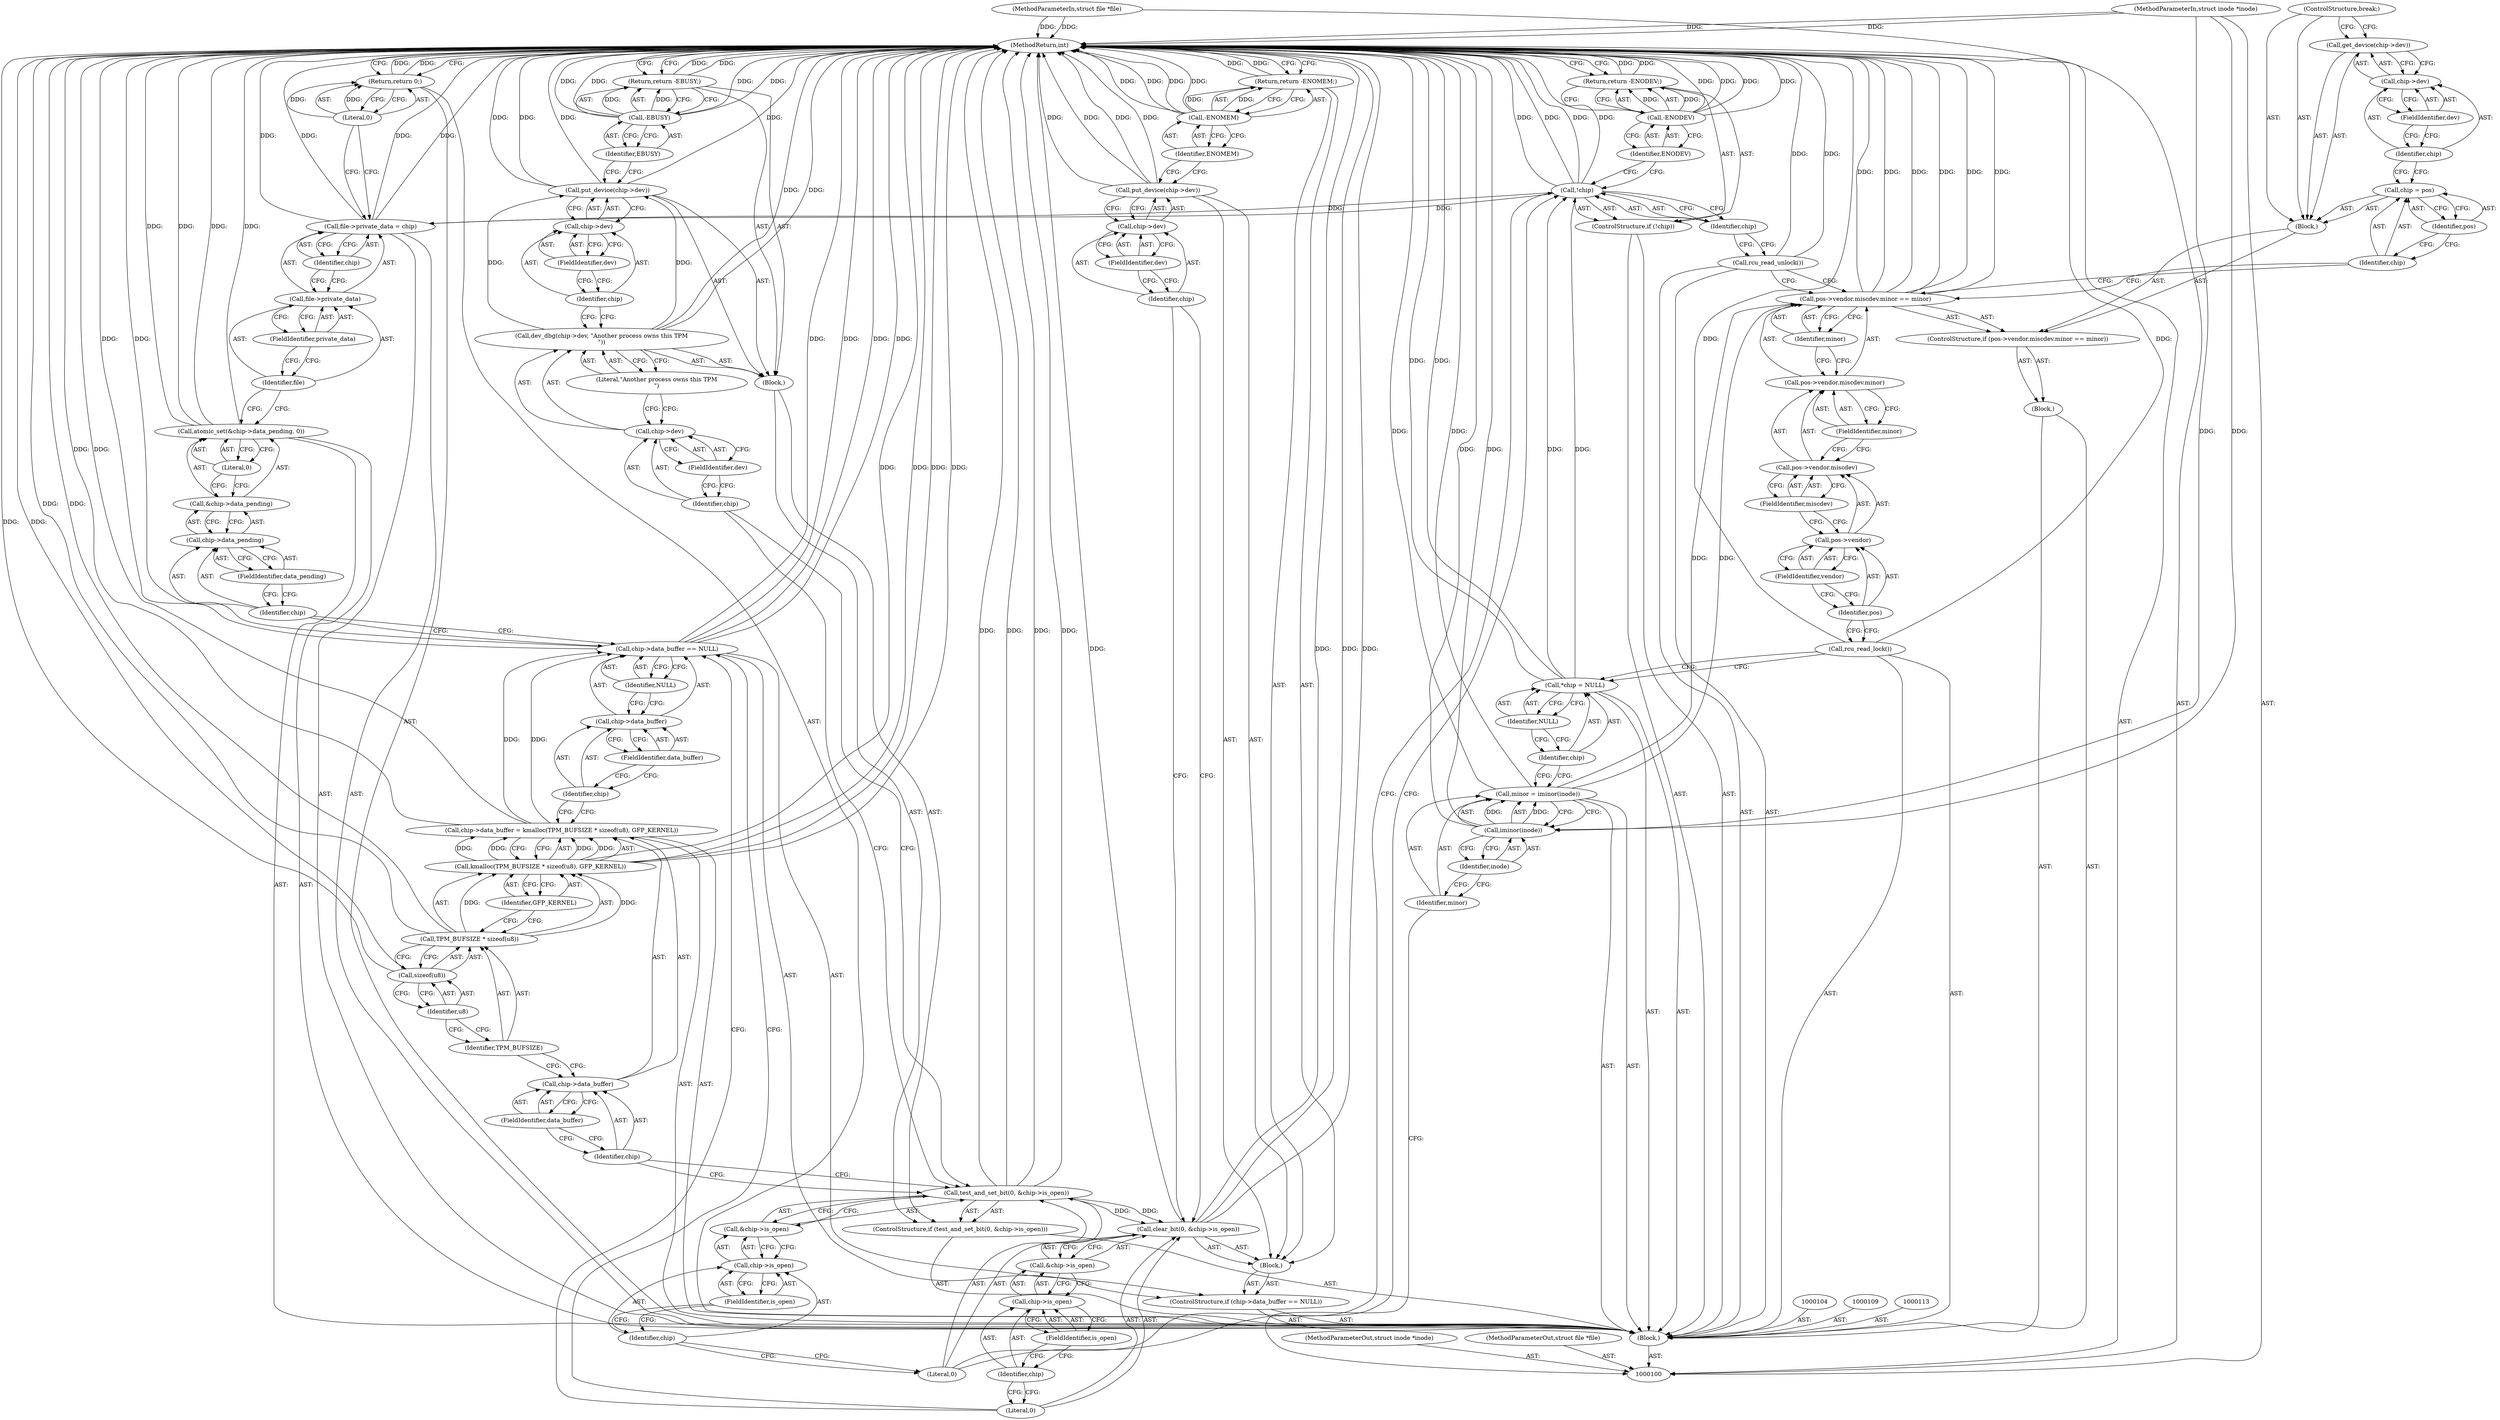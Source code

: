 digraph "1_linux_1309d7afbed112f0e8e90be9af975550caa0076b" {
"1000205" [label="(MethodReturn,int)"];
"1000101" [label="(MethodParameterIn,struct inode *inode)"];
"1000298" [label="(MethodParameterOut,struct inode *inode)"];
"1000102" [label="(MethodParameterIn,struct file *file)"];
"1000299" [label="(MethodParameterOut,struct file *file)"];
"1000131" [label="(Call,chip->dev)"];
"1000132" [label="(Identifier,chip)"];
"1000133" [label="(FieldIdentifier,dev)"];
"1000130" [label="(Call,get_device(chip->dev))"];
"1000134" [label="(ControlStructure,break;)"];
"1000135" [label="(Call,rcu_read_unlock())"];
"1000136" [label="(ControlStructure,if (!chip))"];
"1000137" [label="(Call,!chip)"];
"1000138" [label="(Identifier,chip)"];
"1000141" [label="(Identifier,ENODEV)"];
"1000139" [label="(Return,return -ENODEV;)"];
"1000140" [label="(Call,-ENODEV)"];
"1000142" [label="(ControlStructure,if (test_and_set_bit(0, &chip->is_open)))"];
"1000144" [label="(Literal,0)"];
"1000145" [label="(Call,&chip->is_open)"];
"1000146" [label="(Call,chip->is_open)"];
"1000147" [label="(Identifier,chip)"];
"1000148" [label="(FieldIdentifier,is_open)"];
"1000149" [label="(Block,)"];
"1000143" [label="(Call,test_and_set_bit(0, &chip->is_open))"];
"1000103" [label="(Block,)"];
"1000151" [label="(Call,chip->dev)"];
"1000152" [label="(Identifier,chip)"];
"1000153" [label="(FieldIdentifier,dev)"];
"1000150" [label="(Call,dev_dbg(chip->dev, \"Another process owns this TPM\n\"))"];
"1000154" [label="(Literal,\"Another process owns this TPM\n\")"];
"1000156" [label="(Call,chip->dev)"];
"1000157" [label="(Identifier,chip)"];
"1000158" [label="(FieldIdentifier,dev)"];
"1000155" [label="(Call,put_device(chip->dev))"];
"1000160" [label="(Call,-EBUSY)"];
"1000161" [label="(Identifier,EBUSY)"];
"1000159" [label="(Return,return -EBUSY;)"];
"1000162" [label="(Call,chip->data_buffer = kmalloc(TPM_BUFSIZE * sizeof(u8), GFP_KERNEL))"];
"1000163" [label="(Call,chip->data_buffer)"];
"1000164" [label="(Identifier,chip)"];
"1000166" [label="(Call,kmalloc(TPM_BUFSIZE * sizeof(u8), GFP_KERNEL))"];
"1000167" [label="(Call,TPM_BUFSIZE * sizeof(u8))"];
"1000168" [label="(Identifier,TPM_BUFSIZE)"];
"1000169" [label="(Call,sizeof(u8))"];
"1000170" [label="(Identifier,u8)"];
"1000171" [label="(Identifier,GFP_KERNEL)"];
"1000165" [label="(FieldIdentifier,data_buffer)"];
"1000176" [label="(FieldIdentifier,data_buffer)"];
"1000172" [label="(ControlStructure,if (chip->data_buffer == NULL))"];
"1000177" [label="(Identifier,NULL)"];
"1000178" [label="(Block,)"];
"1000173" [label="(Call,chip->data_buffer == NULL)"];
"1000174" [label="(Call,chip->data_buffer)"];
"1000175" [label="(Identifier,chip)"];
"1000180" [label="(Literal,0)"];
"1000181" [label="(Call,&chip->is_open)"];
"1000182" [label="(Call,chip->is_open)"];
"1000183" [label="(Identifier,chip)"];
"1000184" [label="(FieldIdentifier,is_open)"];
"1000179" [label="(Call,clear_bit(0, &chip->is_open))"];
"1000186" [label="(Call,chip->dev)"];
"1000187" [label="(Identifier,chip)"];
"1000188" [label="(FieldIdentifier,dev)"];
"1000185" [label="(Call,put_device(chip->dev))"];
"1000191" [label="(Identifier,ENOMEM)"];
"1000189" [label="(Return,return -ENOMEM;)"];
"1000190" [label="(Call,-ENOMEM)"];
"1000107" [label="(Call,iminor(inode))"];
"1000108" [label="(Identifier,inode)"];
"1000105" [label="(Call,minor = iminor(inode))"];
"1000106" [label="(Identifier,minor)"];
"1000192" [label="(Call,atomic_set(&chip->data_pending, 0))"];
"1000193" [label="(Call,&chip->data_pending)"];
"1000194" [label="(Call,chip->data_pending)"];
"1000195" [label="(Identifier,chip)"];
"1000196" [label="(FieldIdentifier,data_pending)"];
"1000197" [label="(Literal,0)"];
"1000198" [label="(Call,file->private_data = chip)"];
"1000199" [label="(Call,file->private_data)"];
"1000200" [label="(Identifier,file)"];
"1000202" [label="(Identifier,chip)"];
"1000201" [label="(FieldIdentifier,private_data)"];
"1000203" [label="(Return,return 0;)"];
"1000204" [label="(Literal,0)"];
"1000110" [label="(Call,*chip = NULL)"];
"1000111" [label="(Identifier,chip)"];
"1000112" [label="(Identifier,NULL)"];
"1000114" [label="(Call,rcu_read_lock())"];
"1000115" [label="(Block,)"];
"1000122" [label="(FieldIdentifier,vendor)"];
"1000123" [label="(FieldIdentifier,miscdev)"];
"1000116" [label="(ControlStructure,if (pos->vendor.miscdev.minor == minor))"];
"1000124" [label="(FieldIdentifier,minor)"];
"1000125" [label="(Identifier,minor)"];
"1000126" [label="(Block,)"];
"1000117" [label="(Call,pos->vendor.miscdev.minor == minor)"];
"1000118" [label="(Call,pos->vendor.miscdev.minor)"];
"1000119" [label="(Call,pos->vendor.miscdev)"];
"1000120" [label="(Call,pos->vendor)"];
"1000121" [label="(Identifier,pos)"];
"1000129" [label="(Identifier,pos)"];
"1000127" [label="(Call,chip = pos)"];
"1000128" [label="(Identifier,chip)"];
"1000205" -> "1000100"  [label="AST: "];
"1000205" -> "1000139"  [label="CFG: "];
"1000205" -> "1000159"  [label="CFG: "];
"1000205" -> "1000189"  [label="CFG: "];
"1000205" -> "1000203"  [label="CFG: "];
"1000117" -> "1000205"  [label="DDG: "];
"1000117" -> "1000205"  [label="DDG: "];
"1000117" -> "1000205"  [label="DDG: "];
"1000107" -> "1000205"  [label="DDG: "];
"1000185" -> "1000205"  [label="DDG: "];
"1000185" -> "1000205"  [label="DDG: "];
"1000105" -> "1000205"  [label="DDG: "];
"1000179" -> "1000205"  [label="DDG: "];
"1000179" -> "1000205"  [label="DDG: "];
"1000140" -> "1000205"  [label="DDG: "];
"1000140" -> "1000205"  [label="DDG: "];
"1000190" -> "1000205"  [label="DDG: "];
"1000190" -> "1000205"  [label="DDG: "];
"1000198" -> "1000205"  [label="DDG: "];
"1000198" -> "1000205"  [label="DDG: "];
"1000167" -> "1000205"  [label="DDG: "];
"1000114" -> "1000205"  [label="DDG: "];
"1000160" -> "1000205"  [label="DDG: "];
"1000160" -> "1000205"  [label="DDG: "];
"1000162" -> "1000205"  [label="DDG: "];
"1000155" -> "1000205"  [label="DDG: "];
"1000155" -> "1000205"  [label="DDG: "];
"1000166" -> "1000205"  [label="DDG: "];
"1000166" -> "1000205"  [label="DDG: "];
"1000102" -> "1000205"  [label="DDG: "];
"1000110" -> "1000205"  [label="DDG: "];
"1000135" -> "1000205"  [label="DDG: "];
"1000192" -> "1000205"  [label="DDG: "];
"1000192" -> "1000205"  [label="DDG: "];
"1000101" -> "1000205"  [label="DDG: "];
"1000173" -> "1000205"  [label="DDG: "];
"1000173" -> "1000205"  [label="DDG: "];
"1000173" -> "1000205"  [label="DDG: "];
"1000143" -> "1000205"  [label="DDG: "];
"1000143" -> "1000205"  [label="DDG: "];
"1000169" -> "1000205"  [label="DDG: "];
"1000150" -> "1000205"  [label="DDG: "];
"1000137" -> "1000205"  [label="DDG: "];
"1000137" -> "1000205"  [label="DDG: "];
"1000139" -> "1000205"  [label="DDG: "];
"1000203" -> "1000205"  [label="DDG: "];
"1000159" -> "1000205"  [label="DDG: "];
"1000189" -> "1000205"  [label="DDG: "];
"1000101" -> "1000100"  [label="AST: "];
"1000101" -> "1000205"  [label="DDG: "];
"1000101" -> "1000107"  [label="DDG: "];
"1000298" -> "1000100"  [label="AST: "];
"1000102" -> "1000100"  [label="AST: "];
"1000102" -> "1000205"  [label="DDG: "];
"1000299" -> "1000100"  [label="AST: "];
"1000131" -> "1000130"  [label="AST: "];
"1000131" -> "1000133"  [label="CFG: "];
"1000132" -> "1000131"  [label="AST: "];
"1000133" -> "1000131"  [label="AST: "];
"1000130" -> "1000131"  [label="CFG: "];
"1000132" -> "1000131"  [label="AST: "];
"1000132" -> "1000127"  [label="CFG: "];
"1000133" -> "1000132"  [label="CFG: "];
"1000133" -> "1000131"  [label="AST: "];
"1000133" -> "1000132"  [label="CFG: "];
"1000131" -> "1000133"  [label="CFG: "];
"1000130" -> "1000126"  [label="AST: "];
"1000130" -> "1000131"  [label="CFG: "];
"1000131" -> "1000130"  [label="AST: "];
"1000134" -> "1000130"  [label="CFG: "];
"1000134" -> "1000126"  [label="AST: "];
"1000134" -> "1000130"  [label="CFG: "];
"1000135" -> "1000103"  [label="AST: "];
"1000135" -> "1000117"  [label="CFG: "];
"1000138" -> "1000135"  [label="CFG: "];
"1000135" -> "1000205"  [label="DDG: "];
"1000136" -> "1000103"  [label="AST: "];
"1000137" -> "1000136"  [label="AST: "];
"1000139" -> "1000136"  [label="AST: "];
"1000137" -> "1000136"  [label="AST: "];
"1000137" -> "1000138"  [label="CFG: "];
"1000138" -> "1000137"  [label="AST: "];
"1000141" -> "1000137"  [label="CFG: "];
"1000144" -> "1000137"  [label="CFG: "];
"1000137" -> "1000205"  [label="DDG: "];
"1000137" -> "1000205"  [label="DDG: "];
"1000110" -> "1000137"  [label="DDG: "];
"1000137" -> "1000198"  [label="DDG: "];
"1000138" -> "1000137"  [label="AST: "];
"1000138" -> "1000135"  [label="CFG: "];
"1000137" -> "1000138"  [label="CFG: "];
"1000141" -> "1000140"  [label="AST: "];
"1000141" -> "1000137"  [label="CFG: "];
"1000140" -> "1000141"  [label="CFG: "];
"1000139" -> "1000136"  [label="AST: "];
"1000139" -> "1000140"  [label="CFG: "];
"1000140" -> "1000139"  [label="AST: "];
"1000205" -> "1000139"  [label="CFG: "];
"1000139" -> "1000205"  [label="DDG: "];
"1000140" -> "1000139"  [label="DDG: "];
"1000140" -> "1000139"  [label="AST: "];
"1000140" -> "1000141"  [label="CFG: "];
"1000141" -> "1000140"  [label="AST: "];
"1000139" -> "1000140"  [label="CFG: "];
"1000140" -> "1000205"  [label="DDG: "];
"1000140" -> "1000205"  [label="DDG: "];
"1000140" -> "1000139"  [label="DDG: "];
"1000142" -> "1000103"  [label="AST: "];
"1000143" -> "1000142"  [label="AST: "];
"1000149" -> "1000142"  [label="AST: "];
"1000144" -> "1000143"  [label="AST: "];
"1000144" -> "1000137"  [label="CFG: "];
"1000147" -> "1000144"  [label="CFG: "];
"1000145" -> "1000143"  [label="AST: "];
"1000145" -> "1000146"  [label="CFG: "];
"1000146" -> "1000145"  [label="AST: "];
"1000143" -> "1000145"  [label="CFG: "];
"1000146" -> "1000145"  [label="AST: "];
"1000146" -> "1000148"  [label="CFG: "];
"1000147" -> "1000146"  [label="AST: "];
"1000148" -> "1000146"  [label="AST: "];
"1000145" -> "1000146"  [label="CFG: "];
"1000147" -> "1000146"  [label="AST: "];
"1000147" -> "1000144"  [label="CFG: "];
"1000148" -> "1000147"  [label="CFG: "];
"1000148" -> "1000146"  [label="AST: "];
"1000148" -> "1000147"  [label="CFG: "];
"1000146" -> "1000148"  [label="CFG: "];
"1000149" -> "1000142"  [label="AST: "];
"1000150" -> "1000149"  [label="AST: "];
"1000155" -> "1000149"  [label="AST: "];
"1000159" -> "1000149"  [label="AST: "];
"1000143" -> "1000142"  [label="AST: "];
"1000143" -> "1000145"  [label="CFG: "];
"1000144" -> "1000143"  [label="AST: "];
"1000145" -> "1000143"  [label="AST: "];
"1000152" -> "1000143"  [label="CFG: "];
"1000164" -> "1000143"  [label="CFG: "];
"1000143" -> "1000205"  [label="DDG: "];
"1000143" -> "1000205"  [label="DDG: "];
"1000143" -> "1000179"  [label="DDG: "];
"1000103" -> "1000100"  [label="AST: "];
"1000104" -> "1000103"  [label="AST: "];
"1000105" -> "1000103"  [label="AST: "];
"1000109" -> "1000103"  [label="AST: "];
"1000110" -> "1000103"  [label="AST: "];
"1000113" -> "1000103"  [label="AST: "];
"1000114" -> "1000103"  [label="AST: "];
"1000115" -> "1000103"  [label="AST: "];
"1000135" -> "1000103"  [label="AST: "];
"1000136" -> "1000103"  [label="AST: "];
"1000142" -> "1000103"  [label="AST: "];
"1000162" -> "1000103"  [label="AST: "];
"1000172" -> "1000103"  [label="AST: "];
"1000192" -> "1000103"  [label="AST: "];
"1000198" -> "1000103"  [label="AST: "];
"1000203" -> "1000103"  [label="AST: "];
"1000151" -> "1000150"  [label="AST: "];
"1000151" -> "1000153"  [label="CFG: "];
"1000152" -> "1000151"  [label="AST: "];
"1000153" -> "1000151"  [label="AST: "];
"1000154" -> "1000151"  [label="CFG: "];
"1000152" -> "1000151"  [label="AST: "];
"1000152" -> "1000143"  [label="CFG: "];
"1000153" -> "1000152"  [label="CFG: "];
"1000153" -> "1000151"  [label="AST: "];
"1000153" -> "1000152"  [label="CFG: "];
"1000151" -> "1000153"  [label="CFG: "];
"1000150" -> "1000149"  [label="AST: "];
"1000150" -> "1000154"  [label="CFG: "];
"1000151" -> "1000150"  [label="AST: "];
"1000154" -> "1000150"  [label="AST: "];
"1000157" -> "1000150"  [label="CFG: "];
"1000150" -> "1000205"  [label="DDG: "];
"1000150" -> "1000155"  [label="DDG: "];
"1000154" -> "1000150"  [label="AST: "];
"1000154" -> "1000151"  [label="CFG: "];
"1000150" -> "1000154"  [label="CFG: "];
"1000156" -> "1000155"  [label="AST: "];
"1000156" -> "1000158"  [label="CFG: "];
"1000157" -> "1000156"  [label="AST: "];
"1000158" -> "1000156"  [label="AST: "];
"1000155" -> "1000156"  [label="CFG: "];
"1000157" -> "1000156"  [label="AST: "];
"1000157" -> "1000150"  [label="CFG: "];
"1000158" -> "1000157"  [label="CFG: "];
"1000158" -> "1000156"  [label="AST: "];
"1000158" -> "1000157"  [label="CFG: "];
"1000156" -> "1000158"  [label="CFG: "];
"1000155" -> "1000149"  [label="AST: "];
"1000155" -> "1000156"  [label="CFG: "];
"1000156" -> "1000155"  [label="AST: "];
"1000161" -> "1000155"  [label="CFG: "];
"1000155" -> "1000205"  [label="DDG: "];
"1000155" -> "1000205"  [label="DDG: "];
"1000150" -> "1000155"  [label="DDG: "];
"1000160" -> "1000159"  [label="AST: "];
"1000160" -> "1000161"  [label="CFG: "];
"1000161" -> "1000160"  [label="AST: "];
"1000159" -> "1000160"  [label="CFG: "];
"1000160" -> "1000205"  [label="DDG: "];
"1000160" -> "1000205"  [label="DDG: "];
"1000160" -> "1000159"  [label="DDG: "];
"1000161" -> "1000160"  [label="AST: "];
"1000161" -> "1000155"  [label="CFG: "];
"1000160" -> "1000161"  [label="CFG: "];
"1000159" -> "1000149"  [label="AST: "];
"1000159" -> "1000160"  [label="CFG: "];
"1000160" -> "1000159"  [label="AST: "];
"1000205" -> "1000159"  [label="CFG: "];
"1000159" -> "1000205"  [label="DDG: "];
"1000160" -> "1000159"  [label="DDG: "];
"1000162" -> "1000103"  [label="AST: "];
"1000162" -> "1000166"  [label="CFG: "];
"1000163" -> "1000162"  [label="AST: "];
"1000166" -> "1000162"  [label="AST: "];
"1000175" -> "1000162"  [label="CFG: "];
"1000162" -> "1000205"  [label="DDG: "];
"1000166" -> "1000162"  [label="DDG: "];
"1000166" -> "1000162"  [label="DDG: "];
"1000162" -> "1000173"  [label="DDG: "];
"1000163" -> "1000162"  [label="AST: "];
"1000163" -> "1000165"  [label="CFG: "];
"1000164" -> "1000163"  [label="AST: "];
"1000165" -> "1000163"  [label="AST: "];
"1000168" -> "1000163"  [label="CFG: "];
"1000164" -> "1000163"  [label="AST: "];
"1000164" -> "1000143"  [label="CFG: "];
"1000165" -> "1000164"  [label="CFG: "];
"1000166" -> "1000162"  [label="AST: "];
"1000166" -> "1000171"  [label="CFG: "];
"1000167" -> "1000166"  [label="AST: "];
"1000171" -> "1000166"  [label="AST: "];
"1000162" -> "1000166"  [label="CFG: "];
"1000166" -> "1000205"  [label="DDG: "];
"1000166" -> "1000205"  [label="DDG: "];
"1000166" -> "1000162"  [label="DDG: "];
"1000166" -> "1000162"  [label="DDG: "];
"1000167" -> "1000166"  [label="DDG: "];
"1000167" -> "1000166"  [label="AST: "];
"1000167" -> "1000169"  [label="CFG: "];
"1000168" -> "1000167"  [label="AST: "];
"1000169" -> "1000167"  [label="AST: "];
"1000171" -> "1000167"  [label="CFG: "];
"1000167" -> "1000205"  [label="DDG: "];
"1000167" -> "1000166"  [label="DDG: "];
"1000168" -> "1000167"  [label="AST: "];
"1000168" -> "1000163"  [label="CFG: "];
"1000170" -> "1000168"  [label="CFG: "];
"1000169" -> "1000167"  [label="AST: "];
"1000169" -> "1000170"  [label="CFG: "];
"1000170" -> "1000169"  [label="AST: "];
"1000167" -> "1000169"  [label="CFG: "];
"1000169" -> "1000205"  [label="DDG: "];
"1000170" -> "1000169"  [label="AST: "];
"1000170" -> "1000168"  [label="CFG: "];
"1000169" -> "1000170"  [label="CFG: "];
"1000171" -> "1000166"  [label="AST: "];
"1000171" -> "1000167"  [label="CFG: "];
"1000166" -> "1000171"  [label="CFG: "];
"1000165" -> "1000163"  [label="AST: "];
"1000165" -> "1000164"  [label="CFG: "];
"1000163" -> "1000165"  [label="CFG: "];
"1000176" -> "1000174"  [label="AST: "];
"1000176" -> "1000175"  [label="CFG: "];
"1000174" -> "1000176"  [label="CFG: "];
"1000172" -> "1000103"  [label="AST: "];
"1000173" -> "1000172"  [label="AST: "];
"1000178" -> "1000172"  [label="AST: "];
"1000177" -> "1000173"  [label="AST: "];
"1000177" -> "1000174"  [label="CFG: "];
"1000173" -> "1000177"  [label="CFG: "];
"1000178" -> "1000172"  [label="AST: "];
"1000179" -> "1000178"  [label="AST: "];
"1000185" -> "1000178"  [label="AST: "];
"1000189" -> "1000178"  [label="AST: "];
"1000173" -> "1000172"  [label="AST: "];
"1000173" -> "1000177"  [label="CFG: "];
"1000174" -> "1000173"  [label="AST: "];
"1000177" -> "1000173"  [label="AST: "];
"1000180" -> "1000173"  [label="CFG: "];
"1000195" -> "1000173"  [label="CFG: "];
"1000173" -> "1000205"  [label="DDG: "];
"1000173" -> "1000205"  [label="DDG: "];
"1000173" -> "1000205"  [label="DDG: "];
"1000162" -> "1000173"  [label="DDG: "];
"1000174" -> "1000173"  [label="AST: "];
"1000174" -> "1000176"  [label="CFG: "];
"1000175" -> "1000174"  [label="AST: "];
"1000176" -> "1000174"  [label="AST: "];
"1000177" -> "1000174"  [label="CFG: "];
"1000175" -> "1000174"  [label="AST: "];
"1000175" -> "1000162"  [label="CFG: "];
"1000176" -> "1000175"  [label="CFG: "];
"1000180" -> "1000179"  [label="AST: "];
"1000180" -> "1000173"  [label="CFG: "];
"1000183" -> "1000180"  [label="CFG: "];
"1000181" -> "1000179"  [label="AST: "];
"1000181" -> "1000182"  [label="CFG: "];
"1000182" -> "1000181"  [label="AST: "];
"1000179" -> "1000181"  [label="CFG: "];
"1000182" -> "1000181"  [label="AST: "];
"1000182" -> "1000184"  [label="CFG: "];
"1000183" -> "1000182"  [label="AST: "];
"1000184" -> "1000182"  [label="AST: "];
"1000181" -> "1000182"  [label="CFG: "];
"1000183" -> "1000182"  [label="AST: "];
"1000183" -> "1000180"  [label="CFG: "];
"1000184" -> "1000183"  [label="CFG: "];
"1000184" -> "1000182"  [label="AST: "];
"1000184" -> "1000183"  [label="CFG: "];
"1000182" -> "1000184"  [label="CFG: "];
"1000179" -> "1000178"  [label="AST: "];
"1000179" -> "1000181"  [label="CFG: "];
"1000180" -> "1000179"  [label="AST: "];
"1000181" -> "1000179"  [label="AST: "];
"1000187" -> "1000179"  [label="CFG: "];
"1000179" -> "1000205"  [label="DDG: "];
"1000179" -> "1000205"  [label="DDG: "];
"1000143" -> "1000179"  [label="DDG: "];
"1000186" -> "1000185"  [label="AST: "];
"1000186" -> "1000188"  [label="CFG: "];
"1000187" -> "1000186"  [label="AST: "];
"1000188" -> "1000186"  [label="AST: "];
"1000185" -> "1000186"  [label="CFG: "];
"1000187" -> "1000186"  [label="AST: "];
"1000187" -> "1000179"  [label="CFG: "];
"1000188" -> "1000187"  [label="CFG: "];
"1000188" -> "1000186"  [label="AST: "];
"1000188" -> "1000187"  [label="CFG: "];
"1000186" -> "1000188"  [label="CFG: "];
"1000185" -> "1000178"  [label="AST: "];
"1000185" -> "1000186"  [label="CFG: "];
"1000186" -> "1000185"  [label="AST: "];
"1000191" -> "1000185"  [label="CFG: "];
"1000185" -> "1000205"  [label="DDG: "];
"1000185" -> "1000205"  [label="DDG: "];
"1000191" -> "1000190"  [label="AST: "];
"1000191" -> "1000185"  [label="CFG: "];
"1000190" -> "1000191"  [label="CFG: "];
"1000189" -> "1000178"  [label="AST: "];
"1000189" -> "1000190"  [label="CFG: "];
"1000190" -> "1000189"  [label="AST: "];
"1000205" -> "1000189"  [label="CFG: "];
"1000189" -> "1000205"  [label="DDG: "];
"1000190" -> "1000189"  [label="DDG: "];
"1000190" -> "1000189"  [label="AST: "];
"1000190" -> "1000191"  [label="CFG: "];
"1000191" -> "1000190"  [label="AST: "];
"1000189" -> "1000190"  [label="CFG: "];
"1000190" -> "1000205"  [label="DDG: "];
"1000190" -> "1000205"  [label="DDG: "];
"1000190" -> "1000189"  [label="DDG: "];
"1000107" -> "1000105"  [label="AST: "];
"1000107" -> "1000108"  [label="CFG: "];
"1000108" -> "1000107"  [label="AST: "];
"1000105" -> "1000107"  [label="CFG: "];
"1000107" -> "1000205"  [label="DDG: "];
"1000107" -> "1000105"  [label="DDG: "];
"1000101" -> "1000107"  [label="DDG: "];
"1000108" -> "1000107"  [label="AST: "];
"1000108" -> "1000106"  [label="CFG: "];
"1000107" -> "1000108"  [label="CFG: "];
"1000105" -> "1000103"  [label="AST: "];
"1000105" -> "1000107"  [label="CFG: "];
"1000106" -> "1000105"  [label="AST: "];
"1000107" -> "1000105"  [label="AST: "];
"1000111" -> "1000105"  [label="CFG: "];
"1000105" -> "1000205"  [label="DDG: "];
"1000107" -> "1000105"  [label="DDG: "];
"1000105" -> "1000117"  [label="DDG: "];
"1000106" -> "1000105"  [label="AST: "];
"1000106" -> "1000100"  [label="CFG: "];
"1000108" -> "1000106"  [label="CFG: "];
"1000192" -> "1000103"  [label="AST: "];
"1000192" -> "1000197"  [label="CFG: "];
"1000193" -> "1000192"  [label="AST: "];
"1000197" -> "1000192"  [label="AST: "];
"1000200" -> "1000192"  [label="CFG: "];
"1000192" -> "1000205"  [label="DDG: "];
"1000192" -> "1000205"  [label="DDG: "];
"1000193" -> "1000192"  [label="AST: "];
"1000193" -> "1000194"  [label="CFG: "];
"1000194" -> "1000193"  [label="AST: "];
"1000197" -> "1000193"  [label="CFG: "];
"1000194" -> "1000193"  [label="AST: "];
"1000194" -> "1000196"  [label="CFG: "];
"1000195" -> "1000194"  [label="AST: "];
"1000196" -> "1000194"  [label="AST: "];
"1000193" -> "1000194"  [label="CFG: "];
"1000195" -> "1000194"  [label="AST: "];
"1000195" -> "1000173"  [label="CFG: "];
"1000196" -> "1000195"  [label="CFG: "];
"1000196" -> "1000194"  [label="AST: "];
"1000196" -> "1000195"  [label="CFG: "];
"1000194" -> "1000196"  [label="CFG: "];
"1000197" -> "1000192"  [label="AST: "];
"1000197" -> "1000193"  [label="CFG: "];
"1000192" -> "1000197"  [label="CFG: "];
"1000198" -> "1000103"  [label="AST: "];
"1000198" -> "1000202"  [label="CFG: "];
"1000199" -> "1000198"  [label="AST: "];
"1000202" -> "1000198"  [label="AST: "];
"1000204" -> "1000198"  [label="CFG: "];
"1000198" -> "1000205"  [label="DDG: "];
"1000198" -> "1000205"  [label="DDG: "];
"1000137" -> "1000198"  [label="DDG: "];
"1000199" -> "1000198"  [label="AST: "];
"1000199" -> "1000201"  [label="CFG: "];
"1000200" -> "1000199"  [label="AST: "];
"1000201" -> "1000199"  [label="AST: "];
"1000202" -> "1000199"  [label="CFG: "];
"1000200" -> "1000199"  [label="AST: "];
"1000200" -> "1000192"  [label="CFG: "];
"1000201" -> "1000200"  [label="CFG: "];
"1000202" -> "1000198"  [label="AST: "];
"1000202" -> "1000199"  [label="CFG: "];
"1000198" -> "1000202"  [label="CFG: "];
"1000201" -> "1000199"  [label="AST: "];
"1000201" -> "1000200"  [label="CFG: "];
"1000199" -> "1000201"  [label="CFG: "];
"1000203" -> "1000103"  [label="AST: "];
"1000203" -> "1000204"  [label="CFG: "];
"1000204" -> "1000203"  [label="AST: "];
"1000205" -> "1000203"  [label="CFG: "];
"1000203" -> "1000205"  [label="DDG: "];
"1000204" -> "1000203"  [label="DDG: "];
"1000204" -> "1000203"  [label="AST: "];
"1000204" -> "1000198"  [label="CFG: "];
"1000203" -> "1000204"  [label="CFG: "];
"1000204" -> "1000203"  [label="DDG: "];
"1000110" -> "1000103"  [label="AST: "];
"1000110" -> "1000112"  [label="CFG: "];
"1000111" -> "1000110"  [label="AST: "];
"1000112" -> "1000110"  [label="AST: "];
"1000114" -> "1000110"  [label="CFG: "];
"1000110" -> "1000205"  [label="DDG: "];
"1000110" -> "1000137"  [label="DDG: "];
"1000111" -> "1000110"  [label="AST: "];
"1000111" -> "1000105"  [label="CFG: "];
"1000112" -> "1000111"  [label="CFG: "];
"1000112" -> "1000110"  [label="AST: "];
"1000112" -> "1000111"  [label="CFG: "];
"1000110" -> "1000112"  [label="CFG: "];
"1000114" -> "1000103"  [label="AST: "];
"1000114" -> "1000110"  [label="CFG: "];
"1000121" -> "1000114"  [label="CFG: "];
"1000114" -> "1000205"  [label="DDG: "];
"1000115" -> "1000103"  [label="AST: "];
"1000116" -> "1000115"  [label="AST: "];
"1000122" -> "1000120"  [label="AST: "];
"1000122" -> "1000121"  [label="CFG: "];
"1000120" -> "1000122"  [label="CFG: "];
"1000123" -> "1000119"  [label="AST: "];
"1000123" -> "1000120"  [label="CFG: "];
"1000119" -> "1000123"  [label="CFG: "];
"1000116" -> "1000115"  [label="AST: "];
"1000117" -> "1000116"  [label="AST: "];
"1000126" -> "1000116"  [label="AST: "];
"1000124" -> "1000118"  [label="AST: "];
"1000124" -> "1000119"  [label="CFG: "];
"1000118" -> "1000124"  [label="CFG: "];
"1000125" -> "1000117"  [label="AST: "];
"1000125" -> "1000118"  [label="CFG: "];
"1000117" -> "1000125"  [label="CFG: "];
"1000126" -> "1000116"  [label="AST: "];
"1000127" -> "1000126"  [label="AST: "];
"1000130" -> "1000126"  [label="AST: "];
"1000134" -> "1000126"  [label="AST: "];
"1000117" -> "1000116"  [label="AST: "];
"1000117" -> "1000125"  [label="CFG: "];
"1000118" -> "1000117"  [label="AST: "];
"1000125" -> "1000117"  [label="AST: "];
"1000128" -> "1000117"  [label="CFG: "];
"1000135" -> "1000117"  [label="CFG: "];
"1000117" -> "1000205"  [label="DDG: "];
"1000117" -> "1000205"  [label="DDG: "];
"1000117" -> "1000205"  [label="DDG: "];
"1000105" -> "1000117"  [label="DDG: "];
"1000118" -> "1000117"  [label="AST: "];
"1000118" -> "1000124"  [label="CFG: "];
"1000119" -> "1000118"  [label="AST: "];
"1000124" -> "1000118"  [label="AST: "];
"1000125" -> "1000118"  [label="CFG: "];
"1000119" -> "1000118"  [label="AST: "];
"1000119" -> "1000123"  [label="CFG: "];
"1000120" -> "1000119"  [label="AST: "];
"1000123" -> "1000119"  [label="AST: "];
"1000124" -> "1000119"  [label="CFG: "];
"1000120" -> "1000119"  [label="AST: "];
"1000120" -> "1000122"  [label="CFG: "];
"1000121" -> "1000120"  [label="AST: "];
"1000122" -> "1000120"  [label="AST: "];
"1000123" -> "1000120"  [label="CFG: "];
"1000121" -> "1000120"  [label="AST: "];
"1000121" -> "1000114"  [label="CFG: "];
"1000122" -> "1000121"  [label="CFG: "];
"1000129" -> "1000127"  [label="AST: "];
"1000129" -> "1000128"  [label="CFG: "];
"1000127" -> "1000129"  [label="CFG: "];
"1000127" -> "1000126"  [label="AST: "];
"1000127" -> "1000129"  [label="CFG: "];
"1000128" -> "1000127"  [label="AST: "];
"1000129" -> "1000127"  [label="AST: "];
"1000132" -> "1000127"  [label="CFG: "];
"1000128" -> "1000127"  [label="AST: "];
"1000128" -> "1000117"  [label="CFG: "];
"1000129" -> "1000128"  [label="CFG: "];
}
